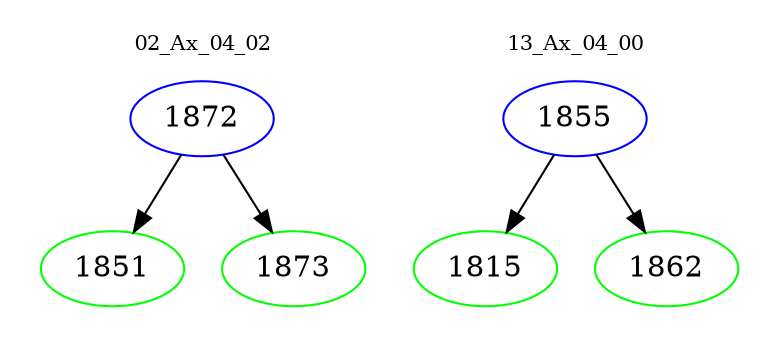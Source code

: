 digraph{
subgraph cluster_0 {
color = white
label = "02_Ax_04_02";
fontsize=10;
T0_1872 [label="1872", color="blue"]
T0_1872 -> T0_1851 [color="black"]
T0_1851 [label="1851", color="green"]
T0_1872 -> T0_1873 [color="black"]
T0_1873 [label="1873", color="green"]
}
subgraph cluster_1 {
color = white
label = "13_Ax_04_00";
fontsize=10;
T1_1855 [label="1855", color="blue"]
T1_1855 -> T1_1815 [color="black"]
T1_1815 [label="1815", color="green"]
T1_1855 -> T1_1862 [color="black"]
T1_1862 [label="1862", color="green"]
}
}
